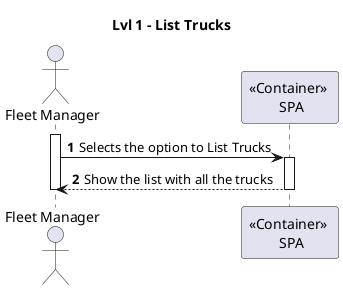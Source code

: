 @startuml USA02

title Lvl 1 - List Trucks


autonumber
actor "Fleet Manager" as FM
participant "<< Container >> \n SPA" as S

activate FM
FM -> S : Selects the option to List Trucks
activate S
S --> FM : Show the list with all the trucks
deactivate S

deactivate FM

@enduml
